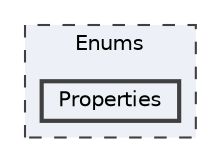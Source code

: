 digraph "Enums/Properties"
{
 // LATEX_PDF_SIZE
  bgcolor="transparent";
  edge [fontname=Helvetica,fontsize=10,labelfontname=Helvetica,labelfontsize=10];
  node [fontname=Helvetica,fontsize=10,shape=box,height=0.2,width=0.4];
  compound=true
  subgraph clusterdir_edd932be5df0d8a454e649e2dbeabd5d {
    graph [ bgcolor="#edf0f7", pencolor="grey25", label="Enums", fontname=Helvetica,fontsize=10 style="filled,dashed", URL="dir_edd932be5df0d8a454e649e2dbeabd5d.html",tooltip=""]
  dir_c67d9c83592dcbdb736d00f21d833ced [label="Properties", fillcolor="#edf0f7", color="grey25", style="filled,bold", URL="dir_c67d9c83592dcbdb736d00f21d833ced.html",tooltip=""];
  }
}
